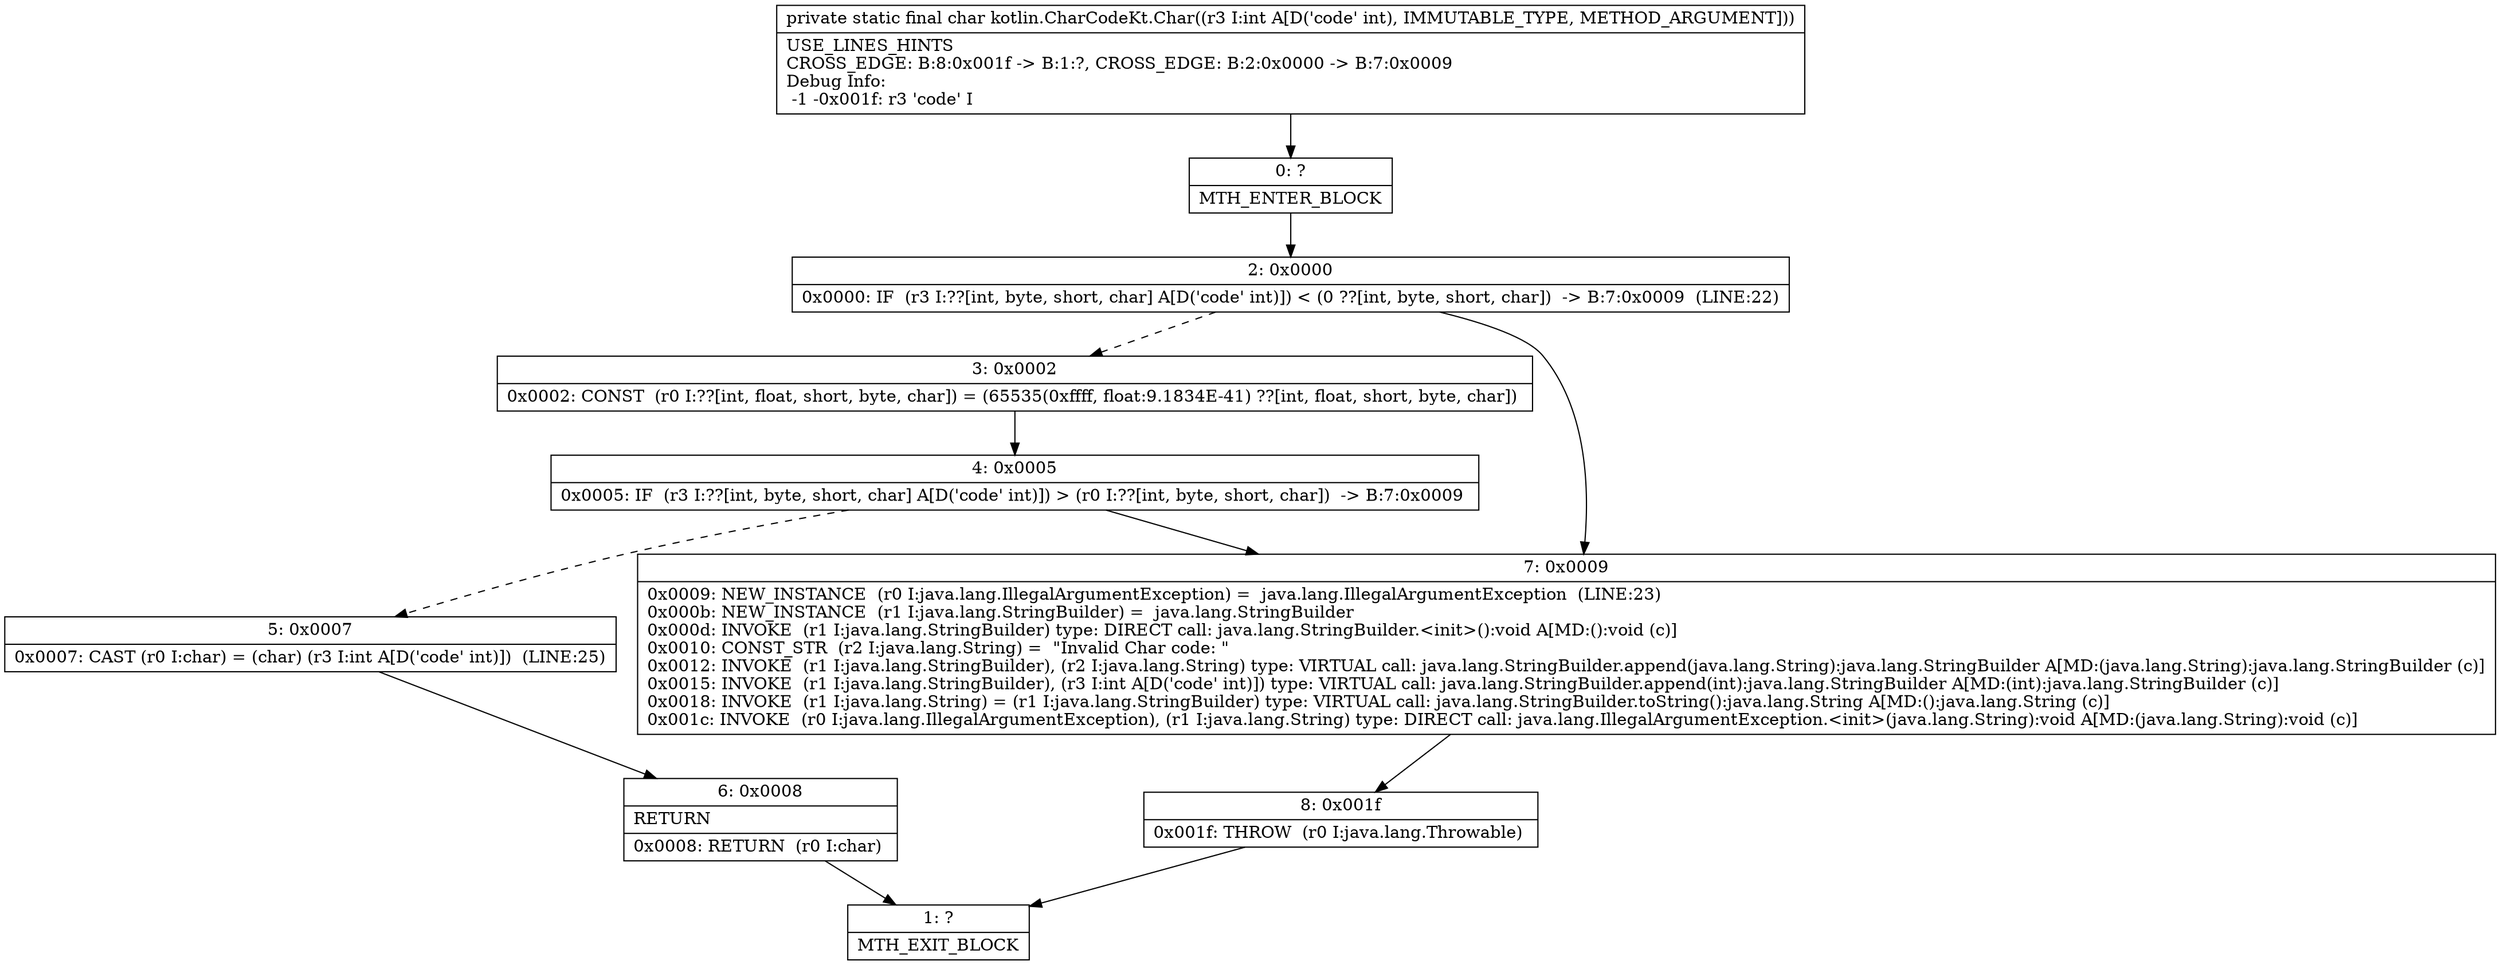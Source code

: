 digraph "CFG forkotlin.CharCodeKt.Char(I)C" {
Node_0 [shape=record,label="{0\:\ ?|MTH_ENTER_BLOCK\l}"];
Node_2 [shape=record,label="{2\:\ 0x0000|0x0000: IF  (r3 I:??[int, byte, short, char] A[D('code' int)]) \< (0 ??[int, byte, short, char])  \-\> B:7:0x0009  (LINE:22)\l}"];
Node_3 [shape=record,label="{3\:\ 0x0002|0x0002: CONST  (r0 I:??[int, float, short, byte, char]) = (65535(0xffff, float:9.1834E\-41) ??[int, float, short, byte, char]) \l}"];
Node_4 [shape=record,label="{4\:\ 0x0005|0x0005: IF  (r3 I:??[int, byte, short, char] A[D('code' int)]) \> (r0 I:??[int, byte, short, char])  \-\> B:7:0x0009 \l}"];
Node_5 [shape=record,label="{5\:\ 0x0007|0x0007: CAST (r0 I:char) = (char) (r3 I:int A[D('code' int)])  (LINE:25)\l}"];
Node_6 [shape=record,label="{6\:\ 0x0008|RETURN\l|0x0008: RETURN  (r0 I:char) \l}"];
Node_1 [shape=record,label="{1\:\ ?|MTH_EXIT_BLOCK\l}"];
Node_7 [shape=record,label="{7\:\ 0x0009|0x0009: NEW_INSTANCE  (r0 I:java.lang.IllegalArgumentException) =  java.lang.IllegalArgumentException  (LINE:23)\l0x000b: NEW_INSTANCE  (r1 I:java.lang.StringBuilder) =  java.lang.StringBuilder \l0x000d: INVOKE  (r1 I:java.lang.StringBuilder) type: DIRECT call: java.lang.StringBuilder.\<init\>():void A[MD:():void (c)]\l0x0010: CONST_STR  (r2 I:java.lang.String) =  \"Invalid Char code: \" \l0x0012: INVOKE  (r1 I:java.lang.StringBuilder), (r2 I:java.lang.String) type: VIRTUAL call: java.lang.StringBuilder.append(java.lang.String):java.lang.StringBuilder A[MD:(java.lang.String):java.lang.StringBuilder (c)]\l0x0015: INVOKE  (r1 I:java.lang.StringBuilder), (r3 I:int A[D('code' int)]) type: VIRTUAL call: java.lang.StringBuilder.append(int):java.lang.StringBuilder A[MD:(int):java.lang.StringBuilder (c)]\l0x0018: INVOKE  (r1 I:java.lang.String) = (r1 I:java.lang.StringBuilder) type: VIRTUAL call: java.lang.StringBuilder.toString():java.lang.String A[MD:():java.lang.String (c)]\l0x001c: INVOKE  (r0 I:java.lang.IllegalArgumentException), (r1 I:java.lang.String) type: DIRECT call: java.lang.IllegalArgumentException.\<init\>(java.lang.String):void A[MD:(java.lang.String):void (c)]\l}"];
Node_8 [shape=record,label="{8\:\ 0x001f|0x001f: THROW  (r0 I:java.lang.Throwable) \l}"];
MethodNode[shape=record,label="{private static final char kotlin.CharCodeKt.Char((r3 I:int A[D('code' int), IMMUTABLE_TYPE, METHOD_ARGUMENT]))  | USE_LINES_HINTS\lCROSS_EDGE: B:8:0x001f \-\> B:1:?, CROSS_EDGE: B:2:0x0000 \-\> B:7:0x0009\lDebug Info:\l  \-1 \-0x001f: r3 'code' I\l}"];
MethodNode -> Node_0;Node_0 -> Node_2;
Node_2 -> Node_3[style=dashed];
Node_2 -> Node_7;
Node_3 -> Node_4;
Node_4 -> Node_5[style=dashed];
Node_4 -> Node_7;
Node_5 -> Node_6;
Node_6 -> Node_1;
Node_7 -> Node_8;
Node_8 -> Node_1;
}

